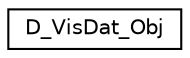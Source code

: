 digraph "Graphical Class Hierarchy"
{
 // LATEX_PDF_SIZE
  edge [fontname="Helvetica",fontsize="10",labelfontname="Helvetica",labelfontsize="10"];
  node [fontname="Helvetica",fontsize="10",shape=record];
  rankdir="LR";
  Node0 [label="D_VisDat_Obj",height=0.2,width=0.4,color="black", fillcolor="white", style="filled",URL="$class_d___vis_dat___obj.html",tooltip=" "];
}
